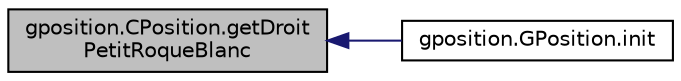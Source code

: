 digraph "gposition.CPosition.getDroitPetitRoqueBlanc"
{
  edge [fontname="Helvetica",fontsize="10",labelfontname="Helvetica",labelfontsize="10"];
  node [fontname="Helvetica",fontsize="10",shape=record];
  rankdir="LR";
  Node1 [label="gposition.CPosition.getDroit\lPetitRoqueBlanc",height=0.2,width=0.4,color="black", fillcolor="grey75", style="filled" fontcolor="black"];
  Node1 -> Node2 [dir="back",color="midnightblue",fontsize="10",style="solid",fontname="Helvetica"];
  Node2 [label="gposition.GPosition.init",height=0.2,width=0.4,color="black", fillcolor="white", style="filled",URL="$classgposition_1_1_g_position.html#ab71eb752cbc4e674306f6dc5c0ade871"];
}

